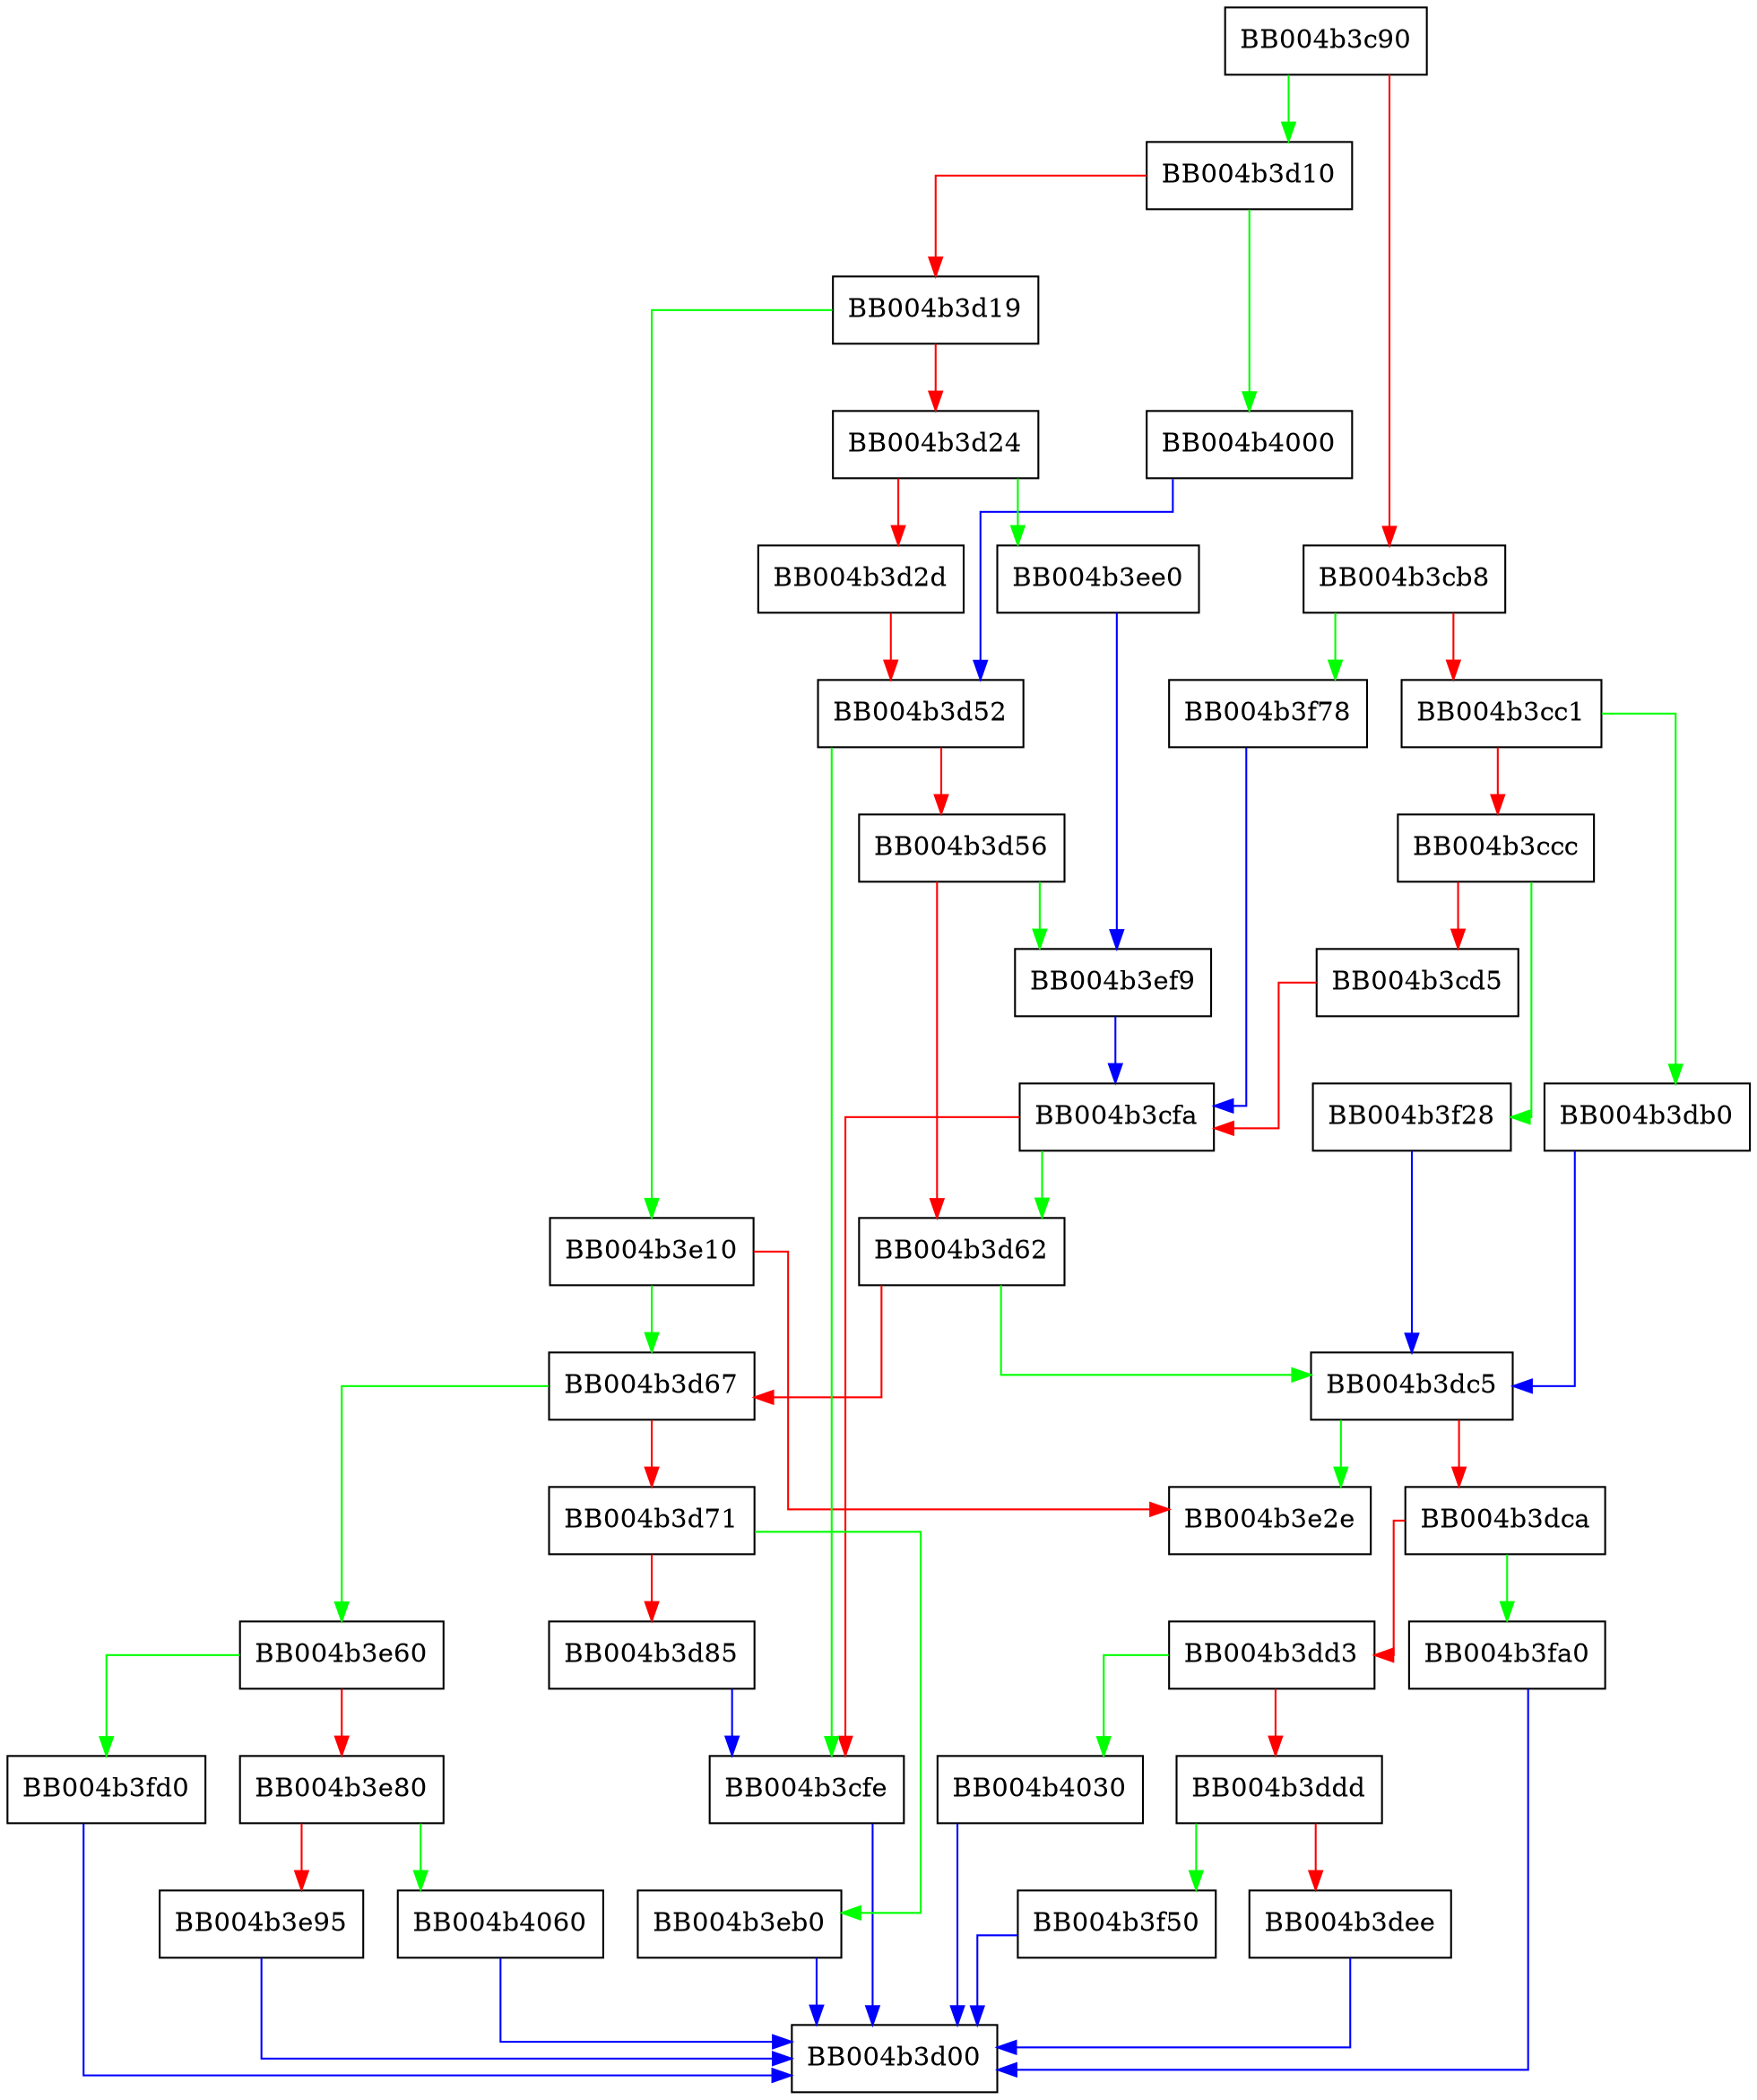 digraph ossl_quic_set_value_uint {
  node [shape="box"];
  graph [splines=ortho];
  BB004b3c90 -> BB004b3d10 [color="green"];
  BB004b3c90 -> BB004b3cb8 [color="red"];
  BB004b3cb8 -> BB004b3f78 [color="green"];
  BB004b3cb8 -> BB004b3cc1 [color="red"];
  BB004b3cc1 -> BB004b3db0 [color="green"];
  BB004b3cc1 -> BB004b3ccc [color="red"];
  BB004b3ccc -> BB004b3f28 [color="green"];
  BB004b3ccc -> BB004b3cd5 [color="red"];
  BB004b3cd5 -> BB004b3cfa [color="red"];
  BB004b3cfa -> BB004b3d62 [color="green"];
  BB004b3cfa -> BB004b3cfe [color="red"];
  BB004b3cfe -> BB004b3d00 [color="blue"];
  BB004b3d10 -> BB004b4000 [color="green"];
  BB004b3d10 -> BB004b3d19 [color="red"];
  BB004b3d19 -> BB004b3e10 [color="green"];
  BB004b3d19 -> BB004b3d24 [color="red"];
  BB004b3d24 -> BB004b3ee0 [color="green"];
  BB004b3d24 -> BB004b3d2d [color="red"];
  BB004b3d2d -> BB004b3d52 [color="red"];
  BB004b3d52 -> BB004b3cfe [color="green"];
  BB004b3d52 -> BB004b3d56 [color="red"];
  BB004b3d56 -> BB004b3ef9 [color="green"];
  BB004b3d56 -> BB004b3d62 [color="red"];
  BB004b3d62 -> BB004b3dc5 [color="green"];
  BB004b3d62 -> BB004b3d67 [color="red"];
  BB004b3d67 -> BB004b3e60 [color="green"];
  BB004b3d67 -> BB004b3d71 [color="red"];
  BB004b3d71 -> BB004b3eb0 [color="green"];
  BB004b3d71 -> BB004b3d85 [color="red"];
  BB004b3d85 -> BB004b3cfe [color="blue"];
  BB004b3db0 -> BB004b3dc5 [color="blue"];
  BB004b3dc5 -> BB004b3e2e [color="green"];
  BB004b3dc5 -> BB004b3dca [color="red"];
  BB004b3dca -> BB004b3fa0 [color="green"];
  BB004b3dca -> BB004b3dd3 [color="red"];
  BB004b3dd3 -> BB004b4030 [color="green"];
  BB004b3dd3 -> BB004b3ddd [color="red"];
  BB004b3ddd -> BB004b3f50 [color="green"];
  BB004b3ddd -> BB004b3dee [color="red"];
  BB004b3dee -> BB004b3d00 [color="blue"];
  BB004b3e10 -> BB004b3d67 [color="green"];
  BB004b3e10 -> BB004b3e2e [color="red"];
  BB004b3e60 -> BB004b3fd0 [color="green"];
  BB004b3e60 -> BB004b3e80 [color="red"];
  BB004b3e80 -> BB004b4060 [color="green"];
  BB004b3e80 -> BB004b3e95 [color="red"];
  BB004b3e95 -> BB004b3d00 [color="blue"];
  BB004b3eb0 -> BB004b3d00 [color="blue"];
  BB004b3ee0 -> BB004b3ef9 [color="blue"];
  BB004b3ef9 -> BB004b3cfa [color="blue"];
  BB004b3f28 -> BB004b3dc5 [color="blue"];
  BB004b3f50 -> BB004b3d00 [color="blue"];
  BB004b3f78 -> BB004b3cfa [color="blue"];
  BB004b3fa0 -> BB004b3d00 [color="blue"];
  BB004b3fd0 -> BB004b3d00 [color="blue"];
  BB004b4000 -> BB004b3d52 [color="blue"];
  BB004b4030 -> BB004b3d00 [color="blue"];
  BB004b4060 -> BB004b3d00 [color="blue"];
}